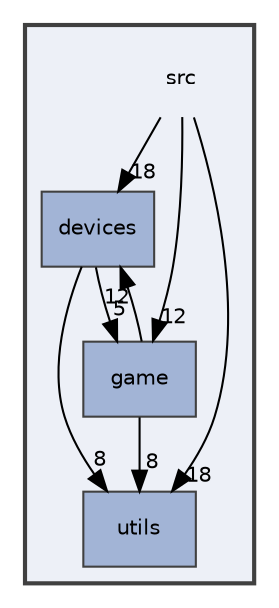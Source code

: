 digraph "src"
{
 // LATEX_PDF_SIZE
  edge [fontname="Helvetica",fontsize="10",labelfontname="Helvetica",labelfontsize="10"];
  node [fontname="Helvetica",fontsize="10",shape=record];
  compound=true
  subgraph clusterdir_68267d1309a1af8e8297ef4c3efbcdba {
    graph [ bgcolor="#edf0f7", pencolor="grey25", style="filled,bold,", label="", fontname="Helvetica", fontsize="10", URL="dir_68267d1309a1af8e8297ef4c3efbcdba.html"]
    dir_68267d1309a1af8e8297ef4c3efbcdba [shape=plaintext, label="src"];
  dir_6fac9273c1f4413d2ee63ba6cd0b0eb2 [shape=box, label="devices", style="filled,", fillcolor="#a2b4d6", color="grey25", URL="dir_6fac9273c1f4413d2ee63ba6cd0b0eb2.html"];
  dir_1699be727a800b1d059c6f7f2b91d2ee [shape=box, label="game", style="filled,", fillcolor="#a2b4d6", color="grey25", URL="dir_1699be727a800b1d059c6f7f2b91d2ee.html"];
  dir_313caf1132e152dd9b58bea13a4052ca [shape=box, label="utils", style="filled,", fillcolor="#a2b4d6", color="grey25", URL="dir_313caf1132e152dd9b58bea13a4052ca.html"];
  }
  dir_68267d1309a1af8e8297ef4c3efbcdba->dir_1699be727a800b1d059c6f7f2b91d2ee [headlabel="12", labeldistance=1.5 headhref="dir_000004_000001.html"];
  dir_68267d1309a1af8e8297ef4c3efbcdba->dir_313caf1132e152dd9b58bea13a4052ca [headlabel="18", labeldistance=1.5 headhref="dir_000004_000006.html"];
  dir_68267d1309a1af8e8297ef4c3efbcdba->dir_6fac9273c1f4413d2ee63ba6cd0b0eb2 [headlabel="18", labeldistance=1.5 headhref="dir_000004_000000.html"];
  dir_6fac9273c1f4413d2ee63ba6cd0b0eb2->dir_313caf1132e152dd9b58bea13a4052ca [headlabel="8", labeldistance=1.5 headhref="dir_000000_000006.html"];
  dir_6fac9273c1f4413d2ee63ba6cd0b0eb2->dir_1699be727a800b1d059c6f7f2b91d2ee [headlabel="5", labeldistance=1.5 headhref="dir_000000_000001.html"];
  dir_1699be727a800b1d059c6f7f2b91d2ee->dir_313caf1132e152dd9b58bea13a4052ca [headlabel="8", labeldistance=1.5 headhref="dir_000001_000006.html"];
  dir_1699be727a800b1d059c6f7f2b91d2ee->dir_6fac9273c1f4413d2ee63ba6cd0b0eb2 [headlabel="12", labeldistance=1.5 headhref="dir_000001_000000.html"];
}
